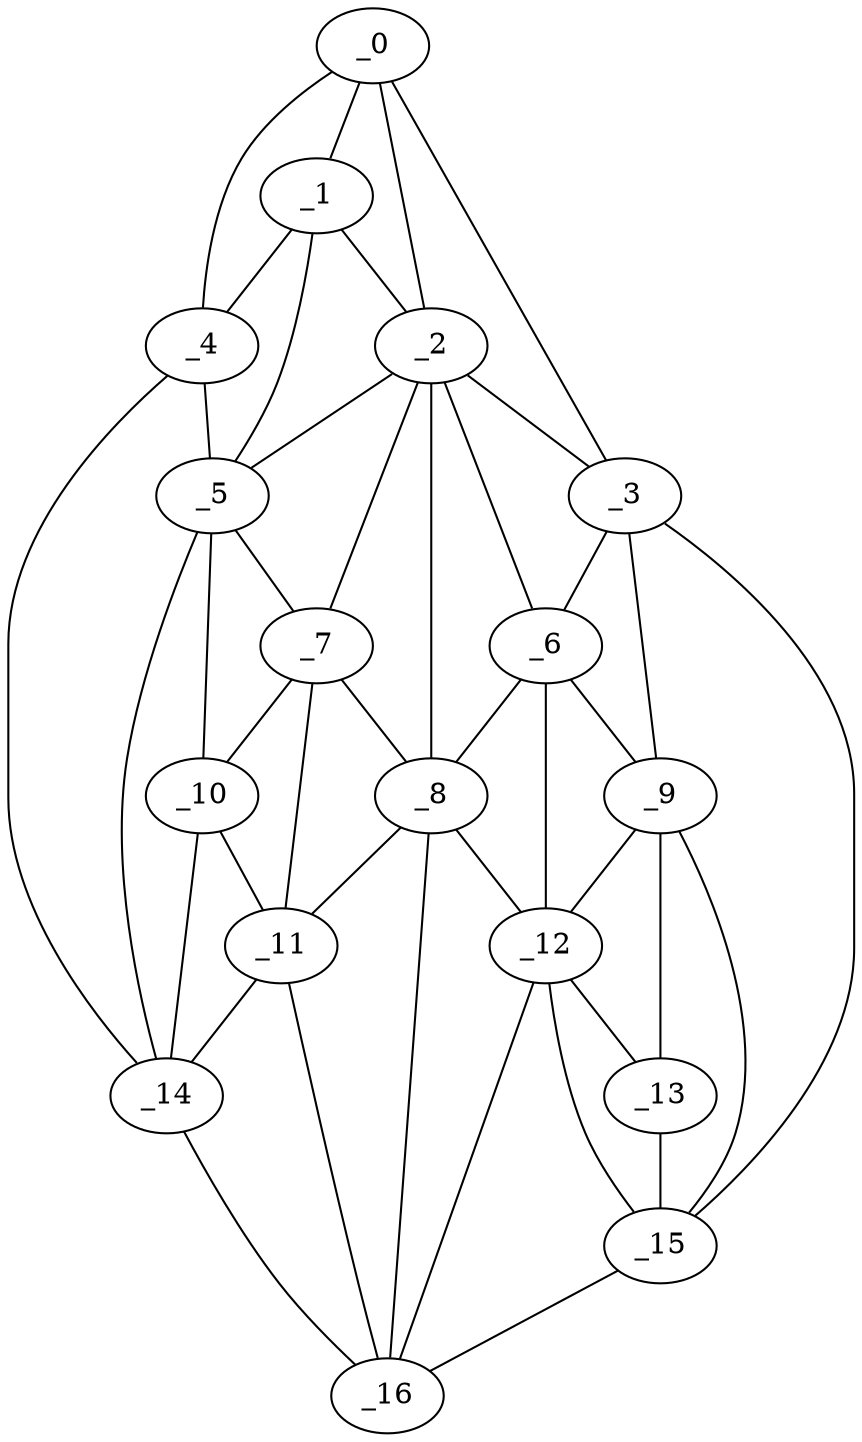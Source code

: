 graph "obj99__255.gxl" {
	_0	 [x=35,
		y=9];
	_1	 [x=36,
		y=15];
	_0 -- _1	 [valence=2];
	_2	 [x=38,
		y=41];
	_0 -- _2	 [valence=1];
	_3	 [x=38,
		y=117];
	_0 -- _3	 [valence=1];
	_4	 [x=50,
		y=6];
	_0 -- _4	 [valence=1];
	_1 -- _2	 [valence=1];
	_1 -- _4	 [valence=1];
	_5	 [x=65,
		y=12];
	_1 -- _5	 [valence=2];
	_2 -- _3	 [valence=2];
	_2 -- _5	 [valence=2];
	_6	 [x=68,
		y=64];
	_2 -- _6	 [valence=2];
	_7	 [x=70,
		y=36];
	_2 -- _7	 [valence=1];
	_8	 [x=70,
		y=53];
	_2 -- _8	 [valence=2];
	_3 -- _6	 [valence=2];
	_9	 [x=71,
		y=115];
	_3 -- _9	 [valence=1];
	_15	 [x=96,
		y=116];
	_3 -- _15	 [valence=1];
	_4 -- _5	 [valence=2];
	_14	 [x=96,
		y=17];
	_4 -- _14	 [valence=1];
	_5 -- _7	 [valence=2];
	_10	 [x=92,
		y=31];
	_5 -- _10	 [valence=1];
	_5 -- _14	 [valence=1];
	_6 -- _8	 [valence=2];
	_6 -- _9	 [valence=1];
	_12	 [x=95,
		y=72];
	_6 -- _12	 [valence=2];
	_7 -- _8	 [valence=2];
	_7 -- _10	 [valence=2];
	_11	 [x=94,
		y=38];
	_7 -- _11	 [valence=2];
	_8 -- _11	 [valence=2];
	_8 -- _12	 [valence=1];
	_16	 [x=97,
		y=47];
	_8 -- _16	 [valence=1];
	_9 -- _12	 [valence=1];
	_13	 [x=95,
		y=107];
	_9 -- _13	 [valence=2];
	_9 -- _15	 [valence=2];
	_10 -- _11	 [valence=2];
	_10 -- _14	 [valence=1];
	_11 -- _14	 [valence=1];
	_11 -- _16	 [valence=2];
	_12 -- _13	 [valence=2];
	_12 -- _15	 [valence=1];
	_12 -- _16	 [valence=1];
	_13 -- _15	 [valence=1];
	_14 -- _16	 [valence=1];
	_15 -- _16	 [valence=1];
}
